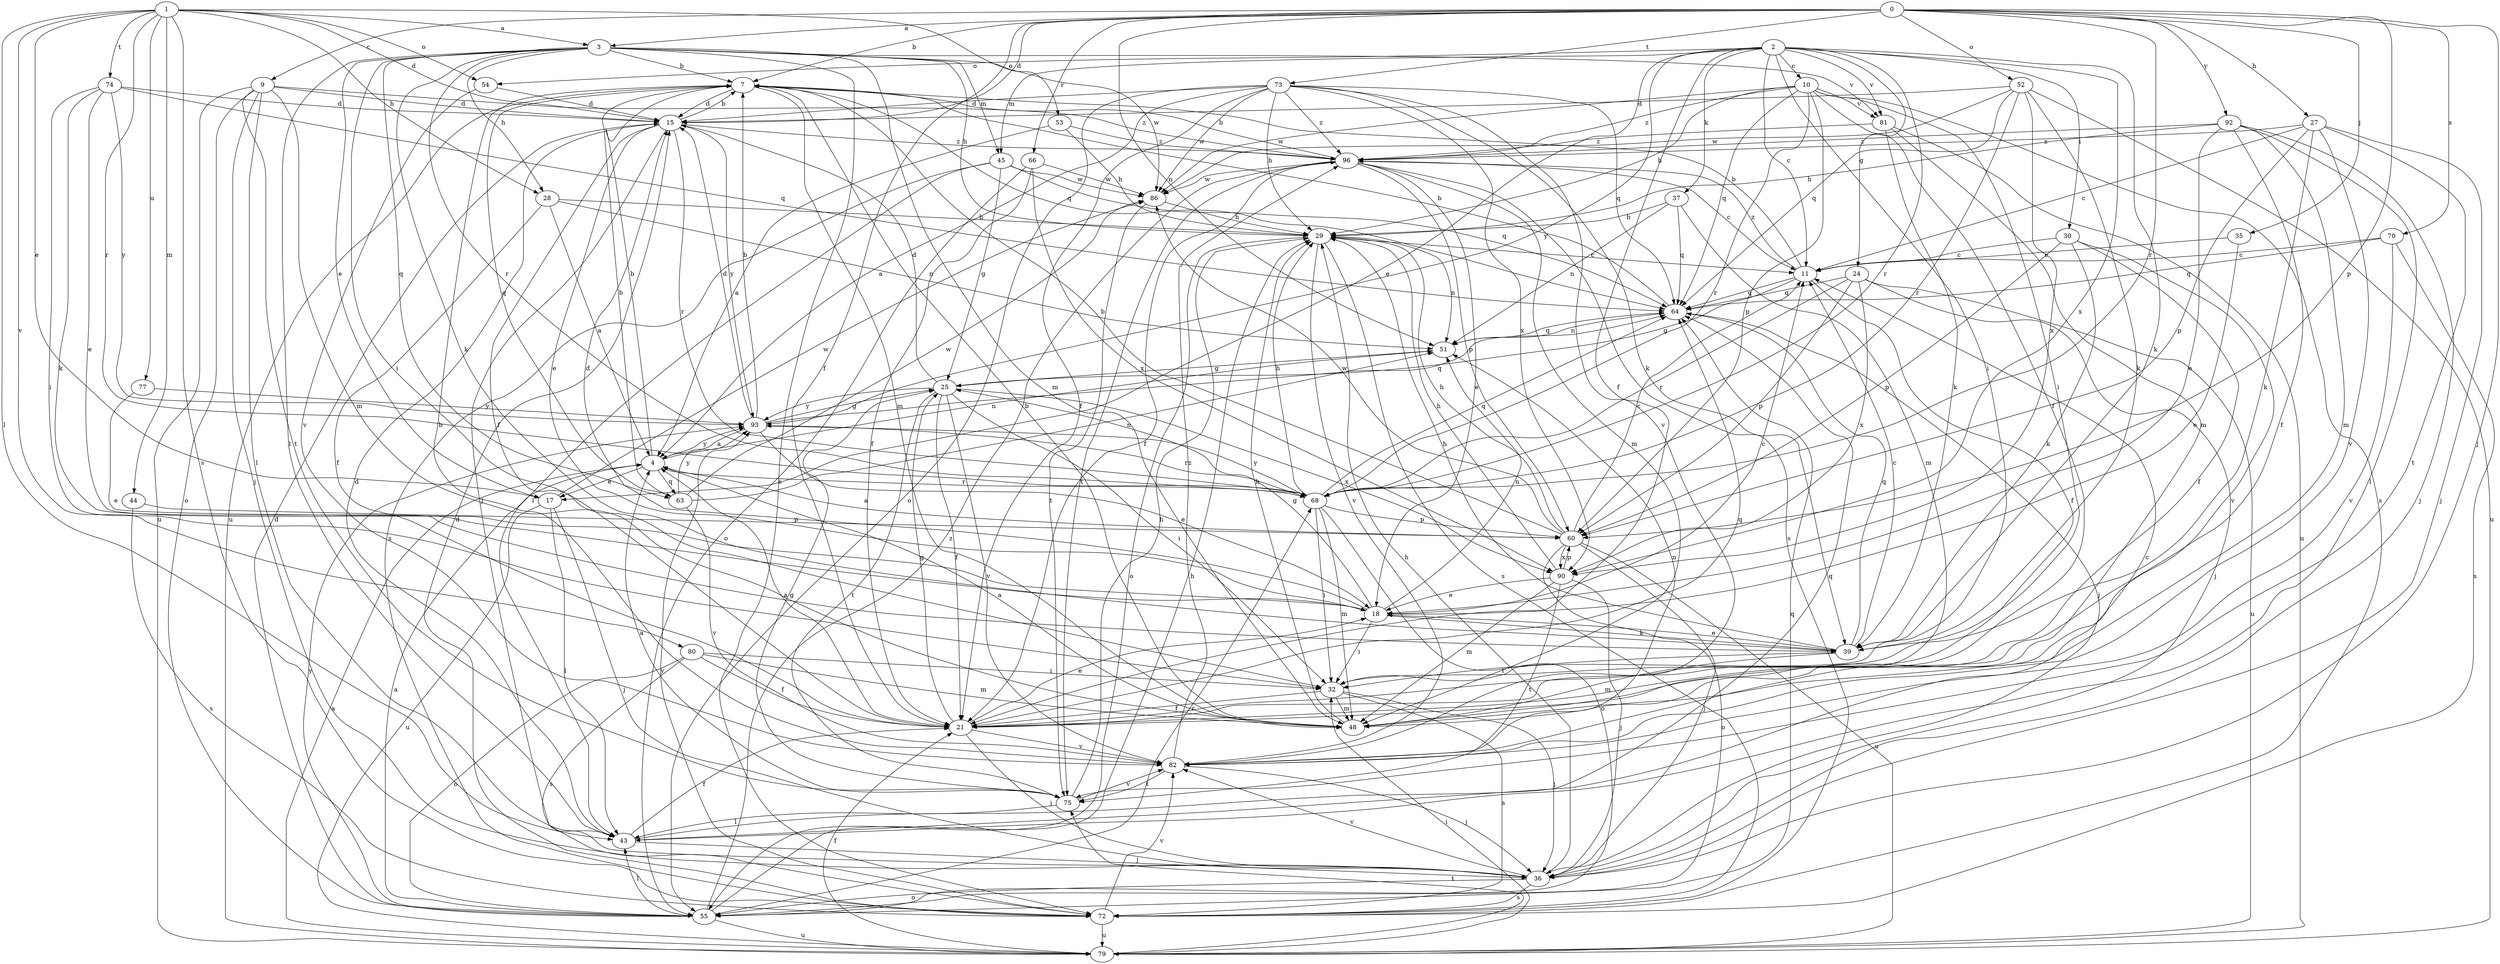 strict digraph  {
0;
1;
2;
3;
4;
7;
9;
10;
11;
15;
17;
18;
21;
24;
25;
27;
28;
29;
30;
32;
35;
36;
37;
39;
43;
44;
45;
48;
51;
52;
53;
54;
55;
60;
63;
64;
66;
68;
70;
72;
73;
74;
75;
77;
79;
80;
81;
82;
86;
90;
92;
93;
96;
0 -> 3  [label=a];
0 -> 7  [label=b];
0 -> 9  [label=c];
0 -> 15  [label=d];
0 -> 21  [label=f];
0 -> 27  [label=h];
0 -> 35  [label=j];
0 -> 36  [label=j];
0 -> 51  [label=n];
0 -> 52  [label=o];
0 -> 60  [label=p];
0 -> 66  [label=r];
0 -> 68  [label=r];
0 -> 70  [label=s];
0 -> 73  [label=t];
0 -> 92  [label=y];
1 -> 3  [label=a];
1 -> 15  [label=d];
1 -> 17  [label=e];
1 -> 28  [label=h];
1 -> 43  [label=l];
1 -> 44  [label=m];
1 -> 53  [label=o];
1 -> 54  [label=o];
1 -> 68  [label=r];
1 -> 72  [label=s];
1 -> 74  [label=t];
1 -> 77  [label=u];
1 -> 80  [label=v];
2 -> 10  [label=c];
2 -> 11  [label=c];
2 -> 17  [label=e];
2 -> 21  [label=f];
2 -> 24  [label=g];
2 -> 30  [label=i];
2 -> 32  [label=i];
2 -> 37  [label=k];
2 -> 39  [label=k];
2 -> 45  [label=m];
2 -> 54  [label=o];
2 -> 68  [label=r];
2 -> 81  [label=v];
2 -> 90  [label=x];
2 -> 93  [label=y];
3 -> 7  [label=b];
3 -> 17  [label=e];
3 -> 28  [label=h];
3 -> 29  [label=h];
3 -> 32  [label=i];
3 -> 39  [label=k];
3 -> 43  [label=l];
3 -> 45  [label=m];
3 -> 48  [label=m];
3 -> 63  [label=q];
3 -> 68  [label=r];
3 -> 72  [label=s];
3 -> 81  [label=v];
3 -> 86  [label=w];
4 -> 7  [label=b];
4 -> 17  [label=e];
4 -> 51  [label=n];
4 -> 63  [label=q];
4 -> 68  [label=r];
4 -> 93  [label=y];
7 -> 15  [label=d];
7 -> 48  [label=m];
7 -> 63  [label=q];
7 -> 64  [label=q];
7 -> 79  [label=u];
9 -> 15  [label=d];
9 -> 36  [label=j];
9 -> 43  [label=l];
9 -> 48  [label=m];
9 -> 55  [label=o];
9 -> 75  [label=t];
9 -> 79  [label=u];
9 -> 96  [label=z];
10 -> 21  [label=f];
10 -> 29  [label=h];
10 -> 32  [label=i];
10 -> 60  [label=p];
10 -> 64  [label=q];
10 -> 68  [label=r];
10 -> 72  [label=s];
10 -> 81  [label=v];
10 -> 86  [label=w];
10 -> 96  [label=z];
11 -> 7  [label=b];
11 -> 21  [label=f];
11 -> 25  [label=g];
11 -> 64  [label=q];
11 -> 96  [label=z];
15 -> 7  [label=b];
15 -> 18  [label=e];
15 -> 21  [label=f];
15 -> 36  [label=j];
15 -> 68  [label=r];
15 -> 93  [label=y];
15 -> 96  [label=z];
17 -> 36  [label=j];
17 -> 43  [label=l];
17 -> 79  [label=u];
17 -> 86  [label=w];
18 -> 11  [label=c];
18 -> 15  [label=d];
18 -> 25  [label=g];
18 -> 32  [label=i];
18 -> 39  [label=k];
18 -> 51  [label=n];
21 -> 4  [label=a];
21 -> 18  [label=e];
21 -> 25  [label=g];
21 -> 36  [label=j];
21 -> 64  [label=q];
21 -> 82  [label=v];
24 -> 36  [label=j];
24 -> 60  [label=p];
24 -> 64  [label=q];
24 -> 68  [label=r];
24 -> 79  [label=u];
24 -> 90  [label=x];
25 -> 15  [label=d];
25 -> 21  [label=f];
25 -> 32  [label=i];
25 -> 75  [label=t];
25 -> 82  [label=v];
25 -> 90  [label=x];
25 -> 93  [label=y];
27 -> 11  [label=c];
27 -> 36  [label=j];
27 -> 39  [label=k];
27 -> 60  [label=p];
27 -> 75  [label=t];
27 -> 82  [label=v];
27 -> 96  [label=z];
28 -> 4  [label=a];
28 -> 21  [label=f];
28 -> 29  [label=h];
28 -> 51  [label=n];
29 -> 11  [label=c];
29 -> 51  [label=n];
29 -> 55  [label=o];
29 -> 72  [label=s];
29 -> 82  [label=v];
30 -> 11  [label=c];
30 -> 21  [label=f];
30 -> 39  [label=k];
30 -> 60  [label=p];
30 -> 82  [label=v];
32 -> 21  [label=f];
32 -> 36  [label=j];
32 -> 48  [label=m];
32 -> 72  [label=s];
35 -> 11  [label=c];
35 -> 18  [label=e];
36 -> 29  [label=h];
36 -> 55  [label=o];
36 -> 72  [label=s];
36 -> 82  [label=v];
37 -> 29  [label=h];
37 -> 48  [label=m];
37 -> 51  [label=n];
37 -> 64  [label=q];
39 -> 11  [label=c];
39 -> 18  [label=e];
39 -> 29  [label=h];
39 -> 32  [label=i];
39 -> 48  [label=m];
39 -> 64  [label=q];
43 -> 11  [label=c];
43 -> 15  [label=d];
43 -> 21  [label=f];
43 -> 36  [label=j];
43 -> 64  [label=q];
44 -> 60  [label=p];
44 -> 72  [label=s];
45 -> 25  [label=g];
45 -> 43  [label=l];
45 -> 64  [label=q];
45 -> 72  [label=s];
45 -> 86  [label=w];
48 -> 4  [label=a];
48 -> 7  [label=b];
48 -> 29  [label=h];
51 -> 25  [label=g];
51 -> 64  [label=q];
52 -> 15  [label=d];
52 -> 39  [label=k];
52 -> 64  [label=q];
52 -> 68  [label=r];
52 -> 79  [label=u];
52 -> 86  [label=w];
52 -> 90  [label=x];
53 -> 4  [label=a];
53 -> 29  [label=h];
53 -> 96  [label=z];
54 -> 15  [label=d];
54 -> 82  [label=v];
55 -> 4  [label=a];
55 -> 15  [label=d];
55 -> 29  [label=h];
55 -> 43  [label=l];
55 -> 64  [label=q];
55 -> 68  [label=r];
55 -> 79  [label=u];
55 -> 93  [label=y];
55 -> 96  [label=z];
60 -> 4  [label=a];
60 -> 7  [label=b];
60 -> 11  [label=c];
60 -> 29  [label=h];
60 -> 36  [label=j];
60 -> 55  [label=o];
60 -> 79  [label=u];
60 -> 86  [label=w];
60 -> 90  [label=x];
63 -> 7  [label=b];
63 -> 51  [label=n];
63 -> 82  [label=v];
63 -> 86  [label=w];
63 -> 93  [label=y];
64 -> 7  [label=b];
64 -> 36  [label=j];
64 -> 51  [label=n];
66 -> 21  [label=f];
66 -> 55  [label=o];
66 -> 86  [label=w];
66 -> 90  [label=x];
68 -> 29  [label=h];
68 -> 32  [label=i];
68 -> 48  [label=m];
68 -> 55  [label=o];
68 -> 60  [label=p];
68 -> 64  [label=q];
68 -> 93  [label=y];
70 -> 11  [label=c];
70 -> 64  [label=q];
70 -> 72  [label=s];
70 -> 82  [label=v];
72 -> 15  [label=d];
72 -> 79  [label=u];
72 -> 82  [label=v];
72 -> 93  [label=y];
73 -> 4  [label=a];
73 -> 15  [label=d];
73 -> 21  [label=f];
73 -> 29  [label=h];
73 -> 39  [label=k];
73 -> 55  [label=o];
73 -> 64  [label=q];
73 -> 82  [label=v];
73 -> 86  [label=w];
73 -> 90  [label=x];
73 -> 96  [label=z];
74 -> 15  [label=d];
74 -> 18  [label=e];
74 -> 32  [label=i];
74 -> 39  [label=k];
74 -> 64  [label=q];
74 -> 93  [label=y];
75 -> 4  [label=a];
75 -> 25  [label=g];
75 -> 29  [label=h];
75 -> 43  [label=l];
75 -> 82  [label=v];
77 -> 18  [label=e];
77 -> 93  [label=y];
79 -> 4  [label=a];
79 -> 21  [label=f];
79 -> 32  [label=i];
79 -> 75  [label=t];
80 -> 21  [label=f];
80 -> 32  [label=i];
80 -> 48  [label=m];
80 -> 55  [label=o];
80 -> 72  [label=s];
81 -> 39  [label=k];
81 -> 48  [label=m];
81 -> 79  [label=u];
81 -> 96  [label=z];
82 -> 7  [label=b];
82 -> 36  [label=j];
82 -> 51  [label=n];
82 -> 75  [label=t];
82 -> 96  [label=z];
86 -> 29  [label=h];
86 -> 75  [label=t];
90 -> 18  [label=e];
90 -> 29  [label=h];
90 -> 36  [label=j];
90 -> 48  [label=m];
90 -> 60  [label=p];
90 -> 75  [label=t];
92 -> 18  [label=e];
92 -> 21  [label=f];
92 -> 29  [label=h];
92 -> 36  [label=j];
92 -> 43  [label=l];
92 -> 48  [label=m];
92 -> 96  [label=z];
93 -> 4  [label=a];
93 -> 7  [label=b];
93 -> 15  [label=d];
93 -> 18  [label=e];
93 -> 25  [label=g];
93 -> 64  [label=q];
93 -> 68  [label=r];
96 -> 7  [label=b];
96 -> 11  [label=c];
96 -> 18  [label=e];
96 -> 21  [label=f];
96 -> 48  [label=m];
96 -> 60  [label=p];
96 -> 72  [label=s];
96 -> 75  [label=t];
96 -> 86  [label=w];
}
